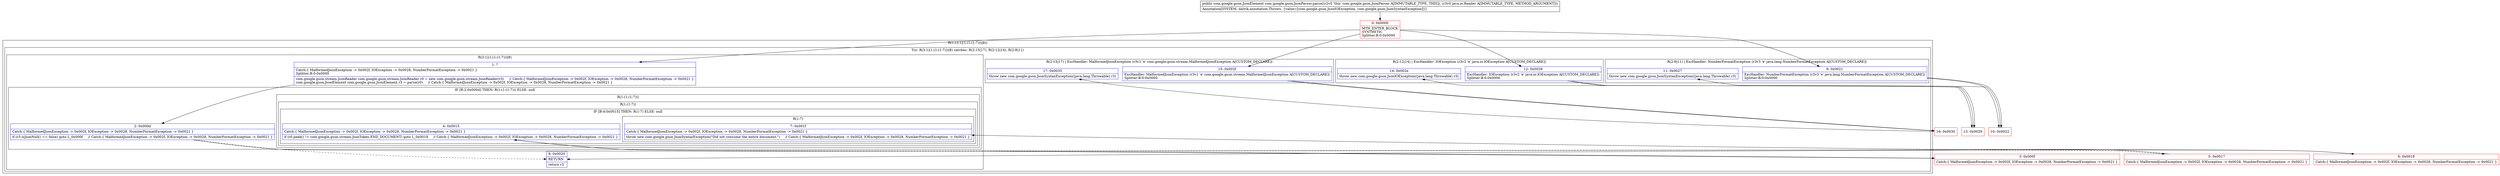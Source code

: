 digraph "CFG forcom.google.gson.JsonParser.parse(Ljava\/io\/Reader;)Lcom\/google\/gson\/JsonElement;" {
subgraph cluster_Region_1944544070 {
label = "R(1:(3:1|(1:(1:(1:7)))|8))";
node [shape=record,color=blue];
subgraph cluster_TryCatchRegion_1000171826 {
label = "Try: R(3:1|(1:(1:(1:7)))|8) catches: R(2:15|17), R(2:12|14), R(2:9|11)";
node [shape=record,color=blue];
subgraph cluster_Region_928329704 {
label = "R(3:1|(1:(1:(1:7)))|8)";
node [shape=record,color=blue];
Node_1 [shape=record,label="{1\:\ ?|Catch:\{ MalformedJsonException \-\> 0x002f, IOException \-\> 0x0028, NumberFormatException \-\> 0x0021 \}\lSplitter:B:0:0x0000\l|com.google.gson.stream.JsonReader com.google.gson.stream.JsonReader r0 = new com.google.gson.stream.JsonReader(r3)     \/\/ Catch:\{ MalformedJsonException \-\> 0x002f, IOException \-\> 0x0028, NumberFormatException \-\> 0x0021 \}\lcom.google.gson.JsonElement com.google.gson.JsonElement r3 = parse(r0)     \/\/ Catch:\{ MalformedJsonException \-\> 0x002f, IOException \-\> 0x0028, NumberFormatException \-\> 0x0021 \}\l}"];
subgraph cluster_IfRegion_1282029835 {
label = "IF [B:2:0x000d] THEN: R(1:(1:(1:7))) ELSE: null";
node [shape=record,color=blue];
Node_2 [shape=record,label="{2\:\ 0x000d|Catch:\{ MalformedJsonException \-\> 0x002f, IOException \-\> 0x0028, NumberFormatException \-\> 0x0021 \}\l|if (r3.isJsonNull() == false) goto L_0x000f     \/\/ Catch:\{ MalformedJsonException \-\> 0x002f, IOException \-\> 0x0028, NumberFormatException \-\> 0x0021 \}\l}"];
subgraph cluster_Region_284296554 {
label = "R(1:(1:(1:7)))";
node [shape=record,color=blue];
subgraph cluster_Region_385878839 {
label = "R(1:(1:7))";
node [shape=record,color=blue];
subgraph cluster_IfRegion_1801131060 {
label = "IF [B:4:0x0015] THEN: R(1:7) ELSE: null";
node [shape=record,color=blue];
Node_4 [shape=record,label="{4\:\ 0x0015|Catch:\{ MalformedJsonException \-\> 0x002f, IOException \-\> 0x0028, NumberFormatException \-\> 0x0021 \}\l|if (r0.peek() != com.google.gson.stream.JsonToken.END_DOCUMENT) goto L_0x0018     \/\/ Catch:\{ MalformedJsonException \-\> 0x002f, IOException \-\> 0x0028, NumberFormatException \-\> 0x0021 \}\l}"];
subgraph cluster_Region_1597355970 {
label = "R(1:7)";
node [shape=record,color=blue];
Node_7 [shape=record,label="{7\:\ 0x001f|Catch:\{ MalformedJsonException \-\> 0x002f, IOException \-\> 0x0028, NumberFormatException \-\> 0x0021 \}\l|throw new com.google.gson.JsonSyntaxException(\"Did not consume the entire document.\")     \/\/ Catch:\{ MalformedJsonException \-\> 0x002f, IOException \-\> 0x0028, NumberFormatException \-\> 0x0021 \}\l}"];
}
}
}
}
}
Node_8 [shape=record,label="{8\:\ 0x0020|RETURN\l|return r3\l}"];
}
subgraph cluster_Region_263295471 {
label = "R(2:15|17) | ExcHandler: MalformedJsonException (r3v1 'e' com.google.gson.stream.MalformedJsonException A[CUSTOM_DECLARE])\l";
node [shape=record,color=blue];
Node_15 [shape=record,label="{15\:\ 0x002f|ExcHandler: MalformedJsonException (r3v1 'e' com.google.gson.stream.MalformedJsonException A[CUSTOM_DECLARE])\lSplitter:B:0:0x0000\l}"];
Node_17 [shape=record,label="{17\:\ 0x0035|throw new com.google.gson.JsonSyntaxException((java.lang.Throwable) r3)\l}"];
}
subgraph cluster_Region_258481190 {
label = "R(2:12|14) | ExcHandler: IOException (r3v2 'e' java.io.IOException A[CUSTOM_DECLARE])\l";
node [shape=record,color=blue];
Node_12 [shape=record,label="{12\:\ 0x0028|ExcHandler: IOException (r3v2 'e' java.io.IOException A[CUSTOM_DECLARE])\lSplitter:B:0:0x0000\l}"];
Node_14 [shape=record,label="{14\:\ 0x002e|throw new com.google.gson.JsonIOException((java.lang.Throwable) r3)\l}"];
}
subgraph cluster_Region_413595471 {
label = "R(2:9|11) | ExcHandler: NumberFormatException (r3v3 'e' java.lang.NumberFormatException A[CUSTOM_DECLARE])\l";
node [shape=record,color=blue];
Node_9 [shape=record,label="{9\:\ 0x0021|ExcHandler: NumberFormatException (r3v3 'e' java.lang.NumberFormatException A[CUSTOM_DECLARE])\lSplitter:B:0:0x0000\l}"];
Node_11 [shape=record,label="{11\:\ 0x0027|throw new com.google.gson.JsonSyntaxException((java.lang.Throwable) r3)\l}"];
}
}
}
subgraph cluster_Region_263295471 {
label = "R(2:15|17) | ExcHandler: MalformedJsonException (r3v1 'e' com.google.gson.stream.MalformedJsonException A[CUSTOM_DECLARE])\l";
node [shape=record,color=blue];
Node_15 [shape=record,label="{15\:\ 0x002f|ExcHandler: MalformedJsonException (r3v1 'e' com.google.gson.stream.MalformedJsonException A[CUSTOM_DECLARE])\lSplitter:B:0:0x0000\l}"];
Node_17 [shape=record,label="{17\:\ 0x0035|throw new com.google.gson.JsonSyntaxException((java.lang.Throwable) r3)\l}"];
}
subgraph cluster_Region_258481190 {
label = "R(2:12|14) | ExcHandler: IOException (r3v2 'e' java.io.IOException A[CUSTOM_DECLARE])\l";
node [shape=record,color=blue];
Node_12 [shape=record,label="{12\:\ 0x0028|ExcHandler: IOException (r3v2 'e' java.io.IOException A[CUSTOM_DECLARE])\lSplitter:B:0:0x0000\l}"];
Node_14 [shape=record,label="{14\:\ 0x002e|throw new com.google.gson.JsonIOException((java.lang.Throwable) r3)\l}"];
}
subgraph cluster_Region_413595471 {
label = "R(2:9|11) | ExcHandler: NumberFormatException (r3v3 'e' java.lang.NumberFormatException A[CUSTOM_DECLARE])\l";
node [shape=record,color=blue];
Node_9 [shape=record,label="{9\:\ 0x0021|ExcHandler: NumberFormatException (r3v3 'e' java.lang.NumberFormatException A[CUSTOM_DECLARE])\lSplitter:B:0:0x0000\l}"];
Node_11 [shape=record,label="{11\:\ 0x0027|throw new com.google.gson.JsonSyntaxException((java.lang.Throwable) r3)\l}"];
}
Node_0 [shape=record,color=red,label="{0\:\ 0x0000|MTH_ENTER_BLOCK\lSYNTHETIC\lSplitter:B:0:0x0000\l}"];
Node_3 [shape=record,color=red,label="{3\:\ 0x000f|Catch:\{ MalformedJsonException \-\> 0x002f, IOException \-\> 0x0028, NumberFormatException \-\> 0x0021 \}\l}"];
Node_5 [shape=record,color=red,label="{5\:\ 0x0017|Catch:\{ MalformedJsonException \-\> 0x002f, IOException \-\> 0x0028, NumberFormatException \-\> 0x0021 \}\l}"];
Node_6 [shape=record,color=red,label="{6\:\ 0x0018|Catch:\{ MalformedJsonException \-\> 0x002f, IOException \-\> 0x0028, NumberFormatException \-\> 0x0021 \}\l}"];
Node_10 [shape=record,color=red,label="{10\:\ 0x0022}"];
Node_13 [shape=record,color=red,label="{13\:\ 0x0029}"];
Node_16 [shape=record,color=red,label="{16\:\ 0x0030}"];
MethodNode[shape=record,label="{public com.google.gson.JsonElement com.google.gson.JsonParser.parse((r2v0 'this' com.google.gson.JsonParser A[IMMUTABLE_TYPE, THIS]), (r3v0 java.io.Reader A[IMMUTABLE_TYPE, METHOD_ARGUMENT]))  | Annotation[SYSTEM, dalvik.annotation.Throws, \{value=[com.google.gson.JsonIOException, com.google.gson.JsonSyntaxException]\}]\l}"];
MethodNode -> Node_0;
Node_1 -> Node_2;
Node_2 -> Node_3;
Node_2 -> Node_8[style=dashed];
Node_4 -> Node_5[style=dashed];
Node_4 -> Node_6;
Node_15 -> Node_16;
Node_12 -> Node_13;
Node_9 -> Node_10;
Node_15 -> Node_16;
Node_12 -> Node_13;
Node_9 -> Node_10;
Node_0 -> Node_1;
Node_0 -> Node_15;
Node_0 -> Node_12;
Node_0 -> Node_9;
Node_3 -> Node_4;
Node_5 -> Node_8;
Node_6 -> Node_7;
Node_10 -> Node_11;
Node_13 -> Node_14;
Node_16 -> Node_17;
}

